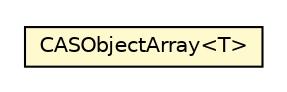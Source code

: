 #!/usr/local/bin/dot
#
# Class diagram 
# Generated by UMLGraph version R5_6-24-gf6e263 (http://www.umlgraph.org/)
#

digraph G {
	edge [fontname="Helvetica",fontsize=10,labelfontname="Helvetica",labelfontsize=10];
	node [fontname="Helvetica",fontsize=10,shape=plaintext];
	nodesep=0.25;
	ranksep=0.5;
	// com.orientechnologies.common.concur.collection.CASObjectArray<T>
	c820028 [label=<<table title="com.orientechnologies.common.concur.collection.CASObjectArray" border="0" cellborder="1" cellspacing="0" cellpadding="2" port="p" bgcolor="lemonChiffon" href="./CASObjectArray.html">
		<tr><td><table border="0" cellspacing="0" cellpadding="1">
<tr><td align="center" balign="center"> CASObjectArray&lt;T&gt; </td></tr>
		</table></td></tr>
		</table>>, URL="./CASObjectArray.html", fontname="Helvetica", fontcolor="black", fontsize=10.0];
}

